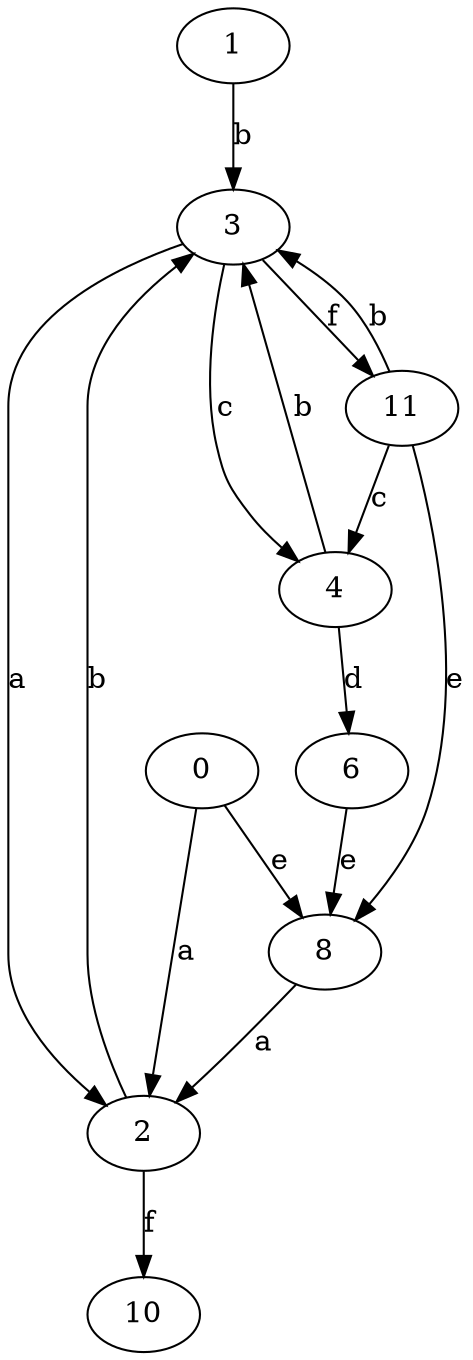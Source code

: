 strict digraph  {
1;
2;
3;
4;
6;
0;
8;
10;
11;
1 -> 3  [label=b];
2 -> 3  [label=b];
2 -> 10  [label=f];
3 -> 2  [label=a];
3 -> 4  [label=c];
3 -> 11  [label=f];
4 -> 3  [label=b];
4 -> 6  [label=d];
6 -> 8  [label=e];
0 -> 2  [label=a];
0 -> 8  [label=e];
8 -> 2  [label=a];
11 -> 3  [label=b];
11 -> 4  [label=c];
11 -> 8  [label=e];
}
